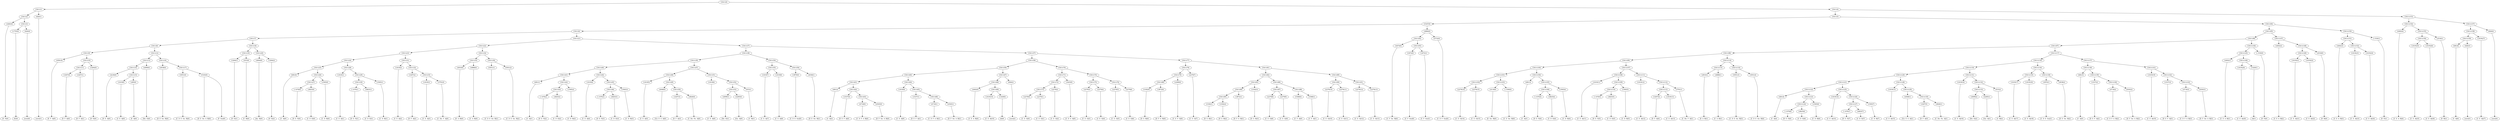 digraph sample{
"L4483(0)"->"[E  F](0)"
"L1755(0)"->"[E](0)"
"L826(0)"->"[rest](0)"
"L5411(3)"->"L1755(0)"
"L5411(3)"->"L826(0)"
"L5411(2)"->"L4483(0)"
"L5411(2)"->"L5411(3)"
"L826(1)"->"[rest](1)"
"L5411(1)"->"L5411(2)"
"L5411(1)"->"L826(1)"
"L4581(0)"->"[E  F  A](0)"
"L3207(0)"->"[D  F  A](0)"
"L3207(1)"->"[D  F  A](1)"
"L5411(11)"->"L3207(0)"
"L5411(11)"->"L3207(1)"
"L3264(0)"->"[D  E](0)"
"L5411(10)"->"L5411(11)"
"L5411(10)"->"L3264(0)"
"L5411(9)"->"L4581(0)"
"L5411(9)"->"L5411(10)"
"L4236(0)"->"[D  E  A](0)"
"L1619(0)"->"[C  E  A](0)"
"L285(0)"->"[E  A](0)"
"L5411(15)"->"L1619(0)"
"L5411(15)"->"L285(0)"
"L5411(14)"->"L4236(0)"
"L5411(14)"->"L5411(15)"
"L4099(0)"->"[Dis  E](0)"
"L5411(13)"->"L5411(14)"
"L5411(13)"->"L4099(0)"
"L4038(0)"->"[D  E  Gis  B](0)"
"L5051(0)"->"[C  D  E  Gis  B](0)"
"L5183(0)"->"[D  E  Gis  A  B](0)"
"L5183(0)"->"[F  Gis](0)"
"L5411(17)"->"L5051(0)"
"L5411(17)"->"L5183(0)"
"L5411(16)"->"L4038(0)"
"L5411(16)"->"L5411(17)"
"L5411(12)"->"L5411(13)"
"L5411(12)"->"L5411(16)"
"L5411(8)"->"L5411(9)"
"L5411(8)"->"L5411(12)"
"L3264(1)"->"[D  E](1)"
"L915(0)"->"[C  B](0)"
"L5411(19)"->"L3264(1)"
"L5411(19)"->"L915(0)"
"L4844(0)"->"[Ais  B](0)"
"L3264(2)"->"[D  E](2)"
"L5411(20)"->"L4844(0)"
"L5411(20)"->"L3264(2)"
"L5411(18)"->"L5411(19)"
"L5411(18)"->"L5411(20)"
"L5411(7)"->"L5411(8)"
"L5411(7)"->"L5411(18)"
"L681(0)"->"[C  A](0)"
"L-1476(0)"->"[D  E  F](0)"
"L4825(0)"->"[C  D  E](0)"
"L5411(27)"->"L-1476(0)"
"L5411(27)"->"L4825(0)"
"L1945(0)"->"[C  D  B](0)"
"L5411(26)"->"L5411(27)"
"L5411(26)"->"L1945(0)"
"L5411(25)"->"L681(0)"
"L5411(25)"->"L5411(26)"
"L1619(1)"->"[C  E  A](1)"
"L-1476(1)"->"[D  E  F](1)"
"L4825(1)"->"[C  D  E](1)"
"L5411(30)"->"L-1476(1)"
"L5411(30)"->"L4825(1)"
"L1945(1)"->"[C  D  B](1)"
"L5411(29)"->"L5411(30)"
"L5411(29)"->"L1945(1)"
"L5411(28)"->"L1619(1)"
"L5411(28)"->"L5411(29)"
"L5411(24)"->"L5411(25)"
"L5411(24)"->"L5411(28)"
"L1619(2)"->"[C  E  A](2)"
"L3207(2)"->"[D  F  A](2)"
"L1619(3)"->"[C  E  A](3)"
"L3791(0)"->"[C  Dis  F  A](0)"
"L5411(33)"->"L1619(3)"
"L5411(33)"->"L3791(0)"
"L5411(32)"->"L3207(2)"
"L5411(32)"->"L5411(33)"
"L5411(31)"->"L1619(2)"
"L5411(31)"->"L5411(32)"
"L5411(23)"->"L5411(24)"
"L5411(23)"->"L5411(31)"
"L4910(0)"->"[E  A  B](0)"
"L4888(0)"->"[C  A  B](0)"
"L5411(35)"->"L4910(0)"
"L5411(35)"->"L4888(0)"
"L5051(1)"->"[C  D  E  Gis  B](1)"
"L5051(2)"->"[C  D  E  Gis  B](2)"
"L5411(36)"->"L5051(1)"
"L5411(36)"->"L5051(2)"
"L5411(34)"->"L5411(35)"
"L5411(34)"->"L5411(36)"
"L5411(22)"->"L5411(23)"
"L5411(22)"->"L5411(34)"
"L681(1)"->"[C  A](1)"
"L-1476(2)"->"[D  E  F](2)"
"L4825(2)"->"[C  D  E](2)"
"L5411(43)"->"L-1476(2)"
"L5411(43)"->"L4825(2)"
"L1945(2)"->"[C  D  B](2)"
"L5411(42)"->"L5411(43)"
"L5411(42)"->"L1945(2)"
"L5411(41)"->"L681(1)"
"L5411(41)"->"L5411(42)"
"L1619(4)"->"[C  E  A](4)"
"L-1476(3)"->"[D  E  F](3)"
"L4825(3)"->"[C  D  E](3)"
"L5411(46)"->"L-1476(3)"
"L5411(46)"->"L4825(3)"
"L1945(3)"->"[C  D  B](3)"
"L5411(45)"->"L5411(46)"
"L5411(45)"->"L1945(3)"
"L5411(44)"->"L1619(4)"
"L5411(44)"->"L5411(45)"
"L5411(40)"->"L5411(41)"
"L5411(40)"->"L5411(44)"
"L1619(5)"->"[C  E  A](5)"
"L4048(0)"->"[Cis  E  G  A](0)"
"L3207(3)"->"[D  F  A](3)"
"L4826(0)"->"[C  Dis  Fis  A](0)"
"L5411(50)"->"L3207(3)"
"L5411(50)"->"L4826(0)"
"L5411(49)"->"L4048(0)"
"L5411(49)"->"L5411(50)"
"L5411(48)"->"L1619(5)"
"L5411(48)"->"L5411(49)"
"L1619(6)"->"[C  E  A](6)"
"L4099(1)"->"[Dis  E](1)"
"L4285(0)"->"[Gis  A](0)"
"L5411(53)"->"L4099(1)"
"L5411(53)"->"L4285(0)"
"L915(1)"->"[C  B](1)"
"L5411(52)"->"L5411(53)"
"L5411(52)"->"L915(1)"
"L5411(51)"->"L1619(6)"
"L5411(51)"->"L5411(52)"
"L5411(47)"->"L5411(48)"
"L5411(47)"->"L5411(51)"
"L5411(39)"->"L5411(40)"
"L5411(39)"->"L5411(47)"
"L1619(7)"->"[C  E  A](7)"
"L1619(8)"->"[C  E  A](8)"
"L5411(55)"->"L1619(7)"
"L5411(55)"->"L1619(8)"
"L3870(0)"->"[C  D  E  Gis](0)"
"L4038(1)"->"[D  E  Gis  B](1)"
"L5411(56)"->"L3870(0)"
"L5411(56)"->"L4038(1)"
"L5411(54)"->"L5411(55)"
"L5411(54)"->"L5411(56)"
"L5411(38)"->"L5411(39)"
"L5411(38)"->"L5411(54)"
"L681(2)"->"[C  A](2)"
"L3337(0)"->"[D  E  F  A](0)"
"L4718(0)"->"[C  D  F  A  B](0)"
"L4545(0)"->"[D  F  Gis  A  B](0)"
"L5411(63)"->"L4718(0)"
"L5411(63)"->"L4545(0)"
"L5411(62)"->"L3337(0)"
"L5411(62)"->"L5411(63)"
"L5411(61)"->"L681(2)"
"L5411(61)"->"L5411(62)"
"L1619(9)"->"[C  E  A](9)"
"L3337(1)"->"[D  E  F  A](1)"
"L4718(1)"->"[C  D  F  A  B](1)"
"L4545(1)"->"[D  F  Gis  A  B](1)"
"L5411(66)"->"L4718(1)"
"L5411(66)"->"L4545(1)"
"L5411(65)"->"L3337(1)"
"L5411(65)"->"L5411(66)"
"L5411(64)"->"L1619(9)"
"L5411(64)"->"L5411(65)"
"L5411(60)"->"L5411(61)"
"L5411(60)"->"L5411(64)"
"L4402(0)"->"[C  E  A  B](0)"
"L1619(10)"->"[C  E  A](10)"
"L1429(0)"->"[A](0)"
"L5411(69)"->"L1619(10)"
"L5411(69)"->"L1429(0)"
"L5411(68)"->"L4402(0)"
"L5411(68)"->"L5411(69)"
"L826(2)"->"[rest](2)"
"L5411(67)"->"L5411(68)"
"L5411(67)"->"L826(2)"
"L5411(59)"->"L5411(60)"
"L5411(59)"->"L5411(67)"
"L2279(0)"->"[C  E  G](0)"
"L2279(1)"->"[C  E  G](1)"
"L5411(73)"->"L2279(0)"
"L5411(73)"->"L2279(1)"
"L2279(2)"->"[C  E  G](2)"
"L5411(72)"->"L5411(73)"
"L5411(72)"->"L2279(2)"
"L3425(0)"->"[C  E  G  A](0)"
"L5411(71)"->"L5411(72)"
"L5411(71)"->"L3425(0)"
"L2279(3)"->"[C  E  G](3)"
"L2279(4)"->"[C  E  G](4)"
"L5411(75)"->"L2279(3)"
"L5411(75)"->"L2279(4)"
"L2279(5)"->"[C  E  G](5)"
"L2279(6)"->"[C  E  G](6)"
"L5411(76)"->"L2279(5)"
"L5411(76)"->"L2279(6)"
"L5411(74)"->"L5411(75)"
"L5411(74)"->"L5411(76)"
"L5411(70)"->"L5411(71)"
"L5411(70)"->"L5411(74)"
"L5411(58)"->"L5411(59)"
"L5411(58)"->"L5411(70)"
"L3182(0)"->"[D  G  B](0)"
"L3872(0)"->"[D  F  G  B](0)"
"L5411(80)"->"L3182(0)"
"L5411(80)"->"L3872(0)"
"L2289(0)"->"[C  E  F  G](0)"
"L5411(79)"->"L5411(80)"
"L5411(79)"->"L2289(0)"
"L2279(7)"->"[C  E  G](7)"
"L5411(78)"->"L5411(79)"
"L5411(78)"->"L2279(7)"
"L3182(1)"->"[D  G  B](1)"
"L3182(2)"->"[D  G  B](2)"
"L5411(85)"->"L3182(1)"
"L5411(85)"->"L3182(2)"
"L3872(1)"->"[D  F  G  B](1)"
"L5411(84)"->"L5411(85)"
"L5411(84)"->"L3872(1)"
"L3182(3)"->"[D  G  B](3)"
"L5411(83)"->"L5411(84)"
"L5411(83)"->"L3182(3)"
"L2279(8)"->"[C  E  G](8)"
"L2279(9)"->"[C  E  G](9)"
"L5411(87)"->"L2279(8)"
"L5411(87)"->"L2279(9)"
"L5368(0)"->"[C  F  A](0)"
"L5368(1)"->"[C  F  A](1)"
"L5411(88)"->"L5368(0)"
"L5411(88)"->"L5368(1)"
"L5411(86)"->"L5411(87)"
"L5411(86)"->"L5411(88)"
"L5411(82)"->"L5411(83)"
"L5411(82)"->"L5411(86)"
"L2279(10)"->"[C  E  G](10)"
"L2279(11)"->"[C  E  G](11)"
"L5411(90)"->"L2279(10)"
"L5411(90)"->"L2279(11)"
"L2279(12)"->"[C  E  G](12)"
"L2279(13)"->"[C  E  G](13)"
"L5411(91)"->"L2279(12)"
"L5411(91)"->"L2279(13)"
"L5411(89)"->"L5411(90)"
"L5411(89)"->"L5411(91)"
"L5411(81)"->"L5411(82)"
"L5411(81)"->"L5411(89)"
"L5411(77)"->"L5411(78)"
"L5411(77)"->"L5411(81)"
"L5411(57)"->"L5411(58)"
"L5411(57)"->"L5411(77)"
"L5411(37)"->"L5411(38)"
"L5411(37)"->"L5411(57)"
"L5411(21)"->"L5411(22)"
"L5411(21)"->"L5411(37)"
"L5411(6)"->"L5411(7)"
"L5411(6)"->"L5411(21)"
"L4474(0)"->"[C  F  Gis  B](0)"
"L3472(0)"->"[C  F  Gis](0)"
"L3472(1)"->"[C  F  Gis](1)"
"L5411(93)"->"L3472(0)"
"L5411(93)"->"L3472(1)"
"L5411(92)"->"L4474(0)"
"L5411(92)"->"L5411(93)"
"L4732(0)"->"[C  D  F  Gis](0)"
"L4884(0)"->"L5411(92)"
"L4884(0)"->"L4732(0)"
"L5347(0)"->"L5411(6)"
"L5347(0)"->"L4884(0)"
"L2279(14)"->"[C  E  G](14)"
"L2279(15)"->"[C  E  G](15)"
"L5411(102)"->"L2279(14)"
"L5411(102)"->"L2279(15)"
"L4118(0)"->"[E  Gis  B](0)"
"L-1500(0)"->"[C  E  Gis  B](0)"
"L5411(103)"->"L4118(0)"
"L5411(103)"->"L-1500(0)"
"L5411(101)"->"L5411(102)"
"L5411(101)"->"L5411(103)"
"L681(3)"->"[C  A](3)"
"L-1476(4)"->"[D  E  F](4)"
"L4825(4)"->"[C  D  E](4)"
"L5411(106)"->"L-1476(4)"
"L5411(106)"->"L4825(4)"
"L1945(4)"->"[C  D  B](4)"
"L5411(105)"->"L5411(106)"
"L5411(105)"->"L1945(4)"
"L5411(104)"->"L681(3)"
"L5411(104)"->"L5411(105)"
"L5411(100)"->"L5411(101)"
"L5411(100)"->"L5411(104)"
"L1619(11)"->"[C  E  A](11)"
"L-1476(5)"->"[D  E  F](5)"
"L4825(5)"->"[C  D  E](5)"
"L5411(110)"->"L-1476(5)"
"L5411(110)"->"L4825(5)"
"L1945(5)"->"[C  D  B](5)"
"L5411(109)"->"L5411(110)"
"L5411(109)"->"L1945(5)"
"L5411(108)"->"L1619(11)"
"L5411(108)"->"L5411(109)"
"L1619(12)"->"[C  E  A](12)"
"L3207(4)"->"[D  F  A](4)"
"L1619(13)"->"[C  E  A](13)"
"L5411(113)"->"L3207(4)"
"L5411(113)"->"L1619(13)"
"L3791(1)"->"[C  Dis  F  A](1)"
"L5411(112)"->"L5411(113)"
"L5411(112)"->"L3791(1)"
"L5411(111)"->"L1619(12)"
"L5411(111)"->"L5411(112)"
"L5411(107)"->"L5411(108)"
"L5411(107)"->"L5411(111)"
"L5411(99)"->"L5411(100)"
"L5411(99)"->"L5411(107)"
"L4910(1)"->"[E  A  B](1)"
"L4888(1)"->"[C  A  B](1)"
"L5411(115)"->"L4910(1)"
"L5411(115)"->"L4888(1)"
"L5051(3)"->"[C  D  E  Gis  B](3)"
"L5051(4)"->"[C  D  E  Gis  B](4)"
"L5411(116)"->"L5051(3)"
"L5411(116)"->"L5051(4)"
"L5411(114)"->"L5411(115)"
"L5411(114)"->"L5411(116)"
"L5411(98)"->"L5411(99)"
"L5411(98)"->"L5411(114)"
"L681(4)"->"[C  A](4)"
"L-1476(6)"->"[D  E  F](6)"
"L4825(6)"->"[C  D  E](6)"
"L5411(124)"->"L-1476(6)"
"L5411(124)"->"L4825(6)"
"L1945(6)"->"[C  D  B](6)"
"L5411(123)"->"L5411(124)"
"L5411(123)"->"L1945(6)"
"L5411(122)"->"L681(4)"
"L5411(122)"->"L5411(123)"
"L1619(14)"->"[C  E  A](14)"
"L-1476(7)"->"[D  E  F](7)"
"L4825(7)"->"[C  D  E](7)"
"L5411(127)"->"L-1476(7)"
"L5411(127)"->"L4825(7)"
"L1945(7)"->"[C  D  B](7)"
"L5411(126)"->"L5411(127)"
"L5411(126)"->"L1945(7)"
"L5411(125)"->"L1619(14)"
"L5411(125)"->"L5411(126)"
"L5411(121)"->"L5411(122)"
"L5411(121)"->"L5411(125)"
"L1619(15)"->"[C  E  A](15)"
"L4048(1)"->"[Cis  E  G  A](1)"
"L3207(5)"->"[D  F  A](5)"
"L4826(1)"->"[C  Dis  Fis  A](1)"
"L5411(130)"->"L3207(5)"
"L5411(130)"->"L4826(1)"
"L5411(129)"->"L4048(1)"
"L5411(129)"->"L5411(130)"
"L5411(128)"->"L1619(15)"
"L5411(128)"->"L5411(129)"
"L5411(120)"->"L5411(121)"
"L5411(120)"->"L5411(128)"
"L1619(16)"->"[C  E  A](16)"
"L4099(2)"->"[Dis  E](2)"
"L4285(1)"->"[Gis  A](1)"
"L5411(133)"->"L4099(2)"
"L5411(133)"->"L4285(1)"
"L915(2)"->"[C  B](2)"
"L5411(132)"->"L5411(133)"
"L5411(132)"->"L915(2)"
"L5411(131)"->"L1619(16)"
"L5411(131)"->"L5411(132)"
"L5411(119)"->"L5411(120)"
"L5411(119)"->"L5411(131)"
"L1619(17)"->"[C  E  A](17)"
"L1619(18)"->"[C  E  A](18)"
"L5411(135)"->"L1619(17)"
"L5411(135)"->"L1619(18)"
"L3870(1)"->"[C  D  E  Gis](1)"
"L4038(2)"->"[D  E  Gis  B](2)"
"L5411(136)"->"L3870(1)"
"L5411(136)"->"L4038(2)"
"L5411(134)"->"L5411(135)"
"L5411(134)"->"L5411(136)"
"L5411(118)"->"L5411(119)"
"L5411(118)"->"L5411(134)"
"L681(5)"->"[C  A](5)"
"L3337(2)"->"[D  E  F  A](2)"
"L4718(2)"->"[C  D  F  A  B](2)"
"L4545(2)"->"[D  F  Gis  A  B](2)"
"L5411(140)"->"L4718(2)"
"L5411(140)"->"L4545(2)"
"L5411(139)"->"L3337(2)"
"L5411(139)"->"L5411(140)"
"L5411(138)"->"L681(5)"
"L5411(138)"->"L5411(139)"
"L1619(19)"->"[C  E  A](19)"
"L3337(3)"->"[D  E  F  A](3)"
"L4718(3)"->"[C  D  F  A  B](3)"
"L4545(3)"->"[D  F  Gis  A  B](3)"
"L5411(143)"->"L4718(3)"
"L5411(143)"->"L4545(3)"
"L5411(142)"->"L3337(3)"
"L5411(142)"->"L5411(143)"
"L5411(141)"->"L1619(19)"
"L5411(141)"->"L5411(142)"
"L5411(137)"->"L5411(138)"
"L5411(137)"->"L5411(141)"
"L5411(117)"->"L5411(118)"
"L5411(117)"->"L5411(137)"
"L5411(97)"->"L5411(98)"
"L5411(97)"->"L5411(117)"
"L4402(1)"->"[C  E  A  B](1)"
"L1619(20)"->"[C  E  A](20)"
"L1429(1)"->"[A](1)"
"L5411(146)"->"L1619(20)"
"L5411(146)"->"L1429(1)"
"L5411(145)"->"L4402(1)"
"L5411(145)"->"L5411(146)"
"L-1530(0)"->"[D  F](0)"
"L5411(144)"->"L5411(145)"
"L5411(144)"->"L-1530(0)"
"L5411(96)"->"L5411(97)"
"L5411(96)"->"L5411(144)"
"L4402(2)"->"[C  E  A  B](2)"
"L1619(21)"->"[C  E  A](21)"
"L1619(22)"->"[C  E  A](22)"
"L5411(149)"->"L1619(21)"
"L5411(149)"->"L1619(22)"
"L2518(0)"->"[D  B](0)"
"L5411(148)"->"L5411(149)"
"L5411(148)"->"L2518(0)"
"L5411(147)"->"L4402(2)"
"L5411(147)"->"L5411(148)"
"L5411(95)"->"L5411(96)"
"L5411(95)"->"L5411(147)"
"L4402(3)"->"[C  E  A  B](3)"
"L1619(23)"->"[C  E  A](23)"
"L1619(24)"->"[C  E  A](24)"
"L5411(152)"->"L1619(23)"
"L5411(152)"->"L1619(24)"
"L5411(151)"->"L4402(3)"
"L5411(151)"->"L5411(152)"
"L-1530(1)"->"[D  F](1)"
"L5411(150)"->"L5411(151)"
"L5411(150)"->"L-1530(1)"
"L5411(94)"->"L5411(95)"
"L5411(94)"->"L5411(150)"
"L5411(5)"->"L5347(0)"
"L5411(5)"->"L5411(94)"
"L4402(4)"->"[C  E  A  B](4)"
"L1619(25)"->"[C  E  A](25)"
"L1619(26)"->"[C  E  A](26)"
"L5411(156)"->"L1619(25)"
"L5411(156)"->"L1619(26)"
"L2518(1)"->"[D  B](1)"
"L5411(155)"->"L5411(156)"
"L5411(155)"->"L2518(1)"
"L5411(154)"->"L4402(4)"
"L5411(154)"->"L5411(155)"
"L681(6)"->"[C  A](6)"
"L826(3)"->"[rest](3)"
"L5411(159)"->"L681(6)"
"L5411(159)"->"L826(3)"
"L1619(27)"->"[C  E  A](27)"
"L5411(158)"->"L5411(159)"
"L5411(158)"->"L1619(27)"
"L826(4)"->"[rest](4)"
"L5411(157)"->"L5411(158)"
"L5411(157)"->"L826(4)"
"L5411(153)"->"L5411(154)"
"L5411(153)"->"L5411(157)"
"L5411(4)"->"L5411(5)"
"L5411(4)"->"L5411(153)"
"L5411(0)"->"L5411(1)"
"L5411(0)"->"L5411(4)"
{rank = min; "L5411(0)"}
{rank = same; "L5411(1)"; "L5411(4)";}
{rank = same; "L5411(2)"; "L826(1)"; "L5411(5)"; "L5411(153)";}
{rank = same; "L4483(0)"; "L5411(3)"; "L5347(0)"; "L5411(94)"; "L5411(154)"; "L5411(157)";}
{rank = same; "L1755(0)"; "L826(0)"; "L5411(6)"; "L4884(0)"; "L5411(95)"; "L5411(150)"; "L4402(4)"; "L5411(155)"; "L5411(158)"; "L826(4)";}
{rank = same; "L5411(7)"; "L5411(21)"; "L5411(92)"; "L4732(0)"; "L5411(96)"; "L5411(147)"; "L5411(151)"; "L-1530(1)"; "L5411(156)"; "L2518(1)"; "L5411(159)"; "L1619(27)";}
{rank = same; "L5411(8)"; "L5411(18)"; "L5411(22)"; "L5411(37)"; "L4474(0)"; "L5411(93)"; "L5411(97)"; "L5411(144)"; "L4402(2)"; "L5411(148)"; "L4402(3)"; "L5411(152)"; "L1619(25)"; "L1619(26)"; "L681(6)"; "L826(3)";}
{rank = same; "L5411(9)"; "L5411(12)"; "L5411(19)"; "L5411(20)"; "L5411(23)"; "L5411(34)"; "L5411(38)"; "L5411(57)"; "L3472(0)"; "L3472(1)"; "L5411(98)"; "L5411(117)"; "L5411(145)"; "L-1530(0)"; "L5411(149)"; "L2518(0)"; "L1619(23)"; "L1619(24)";}
{rank = same; "L4581(0)"; "L5411(10)"; "L5411(13)"; "L5411(16)"; "L3264(1)"; "L915(0)"; "L4844(0)"; "L3264(2)"; "L5411(24)"; "L5411(31)"; "L5411(35)"; "L5411(36)"; "L5411(39)"; "L5411(54)"; "L5411(58)"; "L5411(77)"; "L5411(99)"; "L5411(114)"; "L5411(118)"; "L5411(137)"; "L4402(1)"; "L5411(146)"; "L1619(21)"; "L1619(22)";}
{rank = same; "L5411(11)"; "L3264(0)"; "L5411(14)"; "L4099(0)"; "L4038(0)"; "L5411(17)"; "L5411(25)"; "L5411(28)"; "L1619(2)"; "L5411(32)"; "L4910(0)"; "L4888(0)"; "L5051(1)"; "L5051(2)"; "L5411(40)"; "L5411(47)"; "L5411(55)"; "L5411(56)"; "L5411(59)"; "L5411(70)"; "L5411(78)"; "L5411(81)"; "L5411(100)"; "L5411(107)"; "L5411(115)"; "L5411(116)"; "L5411(119)"; "L5411(134)"; "L5411(138)"; "L5411(141)"; "L1619(20)"; "L1429(1)";}
{rank = same; "L3207(0)"; "L3207(1)"; "L4236(0)"; "L5411(15)"; "L5051(0)"; "L5183(0)"; "L681(0)"; "L5411(26)"; "L1619(1)"; "L5411(29)"; "L3207(2)"; "L5411(33)"; "L5411(41)"; "L5411(44)"; "L5411(48)"; "L5411(51)"; "L1619(7)"; "L1619(8)"; "L3870(0)"; "L4038(1)"; "L5411(60)"; "L5411(67)"; "L5411(71)"; "L5411(74)"; "L5411(79)"; "L2279(7)"; "L5411(82)"; "L5411(89)"; "L5411(101)"; "L5411(104)"; "L5411(108)"; "L5411(111)"; "L4910(1)"; "L4888(1)"; "L5051(3)"; "L5051(4)"; "L5411(120)"; "L5411(131)"; "L5411(135)"; "L5411(136)"; "L681(5)"; "L5411(139)"; "L1619(19)"; "L5411(142)";}
{rank = same; "L1619(0)"; "L285(0)"; "L5411(27)"; "L1945(0)"; "L5411(30)"; "L1945(1)"; "L1619(3)"; "L3791(0)"; "L681(1)"; "L5411(42)"; "L1619(4)"; "L5411(45)"; "L1619(5)"; "L5411(49)"; "L1619(6)"; "L5411(52)"; "L5411(61)"; "L5411(64)"; "L5411(68)"; "L826(2)"; "L5411(72)"; "L3425(0)"; "L5411(75)"; "L5411(76)"; "L5411(80)"; "L2289(0)"; "L5411(83)"; "L5411(86)"; "L5411(90)"; "L5411(91)"; "L5411(102)"; "L5411(103)"; "L681(3)"; "L5411(105)"; "L1619(11)"; "L5411(109)"; "L1619(12)"; "L5411(112)"; "L5411(121)"; "L5411(128)"; "L1619(16)"; "L5411(132)"; "L1619(17)"; "L1619(18)"; "L3870(1)"; "L4038(2)"; "L3337(2)"; "L5411(140)"; "L3337(3)"; "L5411(143)";}
{rank = same; "L-1476(0)"; "L4825(0)"; "L-1476(1)"; "L4825(1)"; "L5411(43)"; "L1945(2)"; "L5411(46)"; "L1945(3)"; "L4048(0)"; "L5411(50)"; "L5411(53)"; "L915(1)"; "L681(2)"; "L5411(62)"; "L1619(9)"; "L5411(65)"; "L4402(0)"; "L5411(69)"; "L5411(73)"; "L2279(2)"; "L2279(3)"; "L2279(4)"; "L2279(5)"; "L2279(6)"; "L3182(0)"; "L3872(0)"; "L5411(84)"; "L3182(3)"; "L5411(87)"; "L5411(88)"; "L2279(10)"; "L2279(11)"; "L2279(12)"; "L2279(13)"; "L2279(14)"; "L2279(15)"; "L4118(0)"; "L-1500(0)"; "L5411(106)"; "L1945(4)"; "L5411(110)"; "L1945(5)"; "L5411(113)"; "L3791(1)"; "L5411(122)"; "L5411(125)"; "L1619(15)"; "L5411(129)"; "L5411(133)"; "L915(2)"; "L4718(2)"; "L4545(2)"; "L4718(3)"; "L4545(3)";}
{rank = same; "L-1476(2)"; "L4825(2)"; "L-1476(3)"; "L4825(3)"; "L3207(3)"; "L4826(0)"; "L4099(1)"; "L4285(0)"; "L3337(0)"; "L5411(63)"; "L3337(1)"; "L5411(66)"; "L1619(10)"; "L1429(0)"; "L2279(0)"; "L2279(1)"; "L5411(85)"; "L3872(1)"; "L2279(8)"; "L2279(9)"; "L5368(0)"; "L5368(1)"; "L-1476(4)"; "L4825(4)"; "L-1476(5)"; "L4825(5)"; "L3207(4)"; "L1619(13)"; "L681(4)"; "L5411(123)"; "L1619(14)"; "L5411(126)"; "L4048(1)"; "L5411(130)"; "L4099(2)"; "L4285(1)";}
{rank = same; "L4718(0)"; "L4545(0)"; "L4718(1)"; "L4545(1)"; "L3182(1)"; "L3182(2)"; "L5411(124)"; "L1945(6)"; "L5411(127)"; "L1945(7)"; "L3207(5)"; "L4826(1)";}
{rank = same; "L-1476(6)"; "L4825(6)"; "L-1476(7)"; "L4825(7)";}
{rank = max; "[A](0)"; "[A](1)"; "[Ais  B](0)"; "[C  A  B](0)"; "[C  A  B](1)"; "[C  A](0)"; "[C  A](1)"; "[C  A](2)"; "[C  A](3)"; "[C  A](4)"; "[C  A](5)"; "[C  A](6)"; "[C  B](0)"; "[C  B](1)"; "[C  B](2)"; "[C  D  B](0)"; "[C  D  B](1)"; "[C  D  B](2)"; "[C  D  B](3)"; "[C  D  B](4)"; "[C  D  B](5)"; "[C  D  B](6)"; "[C  D  B](7)"; "[C  D  E  Gis  B](0)"; "[C  D  E  Gis  B](1)"; "[C  D  E  Gis  B](2)"; "[C  D  E  Gis  B](3)"; "[C  D  E  Gis  B](4)"; "[C  D  E  Gis](0)"; "[C  D  E  Gis](1)"; "[C  D  E](0)"; "[C  D  E](1)"; "[C  D  E](2)"; "[C  D  E](3)"; "[C  D  E](4)"; "[C  D  E](5)"; "[C  D  E](6)"; "[C  D  E](7)"; "[C  D  F  A  B](0)"; "[C  D  F  A  B](1)"; "[C  D  F  A  B](2)"; "[C  D  F  A  B](3)"; "[C  D  F  Gis](0)"; "[C  Dis  F  A](0)"; "[C  Dis  F  A](1)"; "[C  Dis  Fis  A](0)"; "[C  Dis  Fis  A](1)"; "[C  E  A  B](0)"; "[C  E  A  B](1)"; "[C  E  A  B](2)"; "[C  E  A  B](3)"; "[C  E  A  B](4)"; "[C  E  A](0)"; "[C  E  A](1)"; "[C  E  A](10)"; "[C  E  A](11)"; "[C  E  A](12)"; "[C  E  A](13)"; "[C  E  A](14)"; "[C  E  A](15)"; "[C  E  A](16)"; "[C  E  A](17)"; "[C  E  A](18)"; "[C  E  A](19)"; "[C  E  A](2)"; "[C  E  A](20)"; "[C  E  A](21)"; "[C  E  A](22)"; "[C  E  A](23)"; "[C  E  A](24)"; "[C  E  A](25)"; "[C  E  A](26)"; "[C  E  A](27)"; "[C  E  A](3)"; "[C  E  A](4)"; "[C  E  A](5)"; "[C  E  A](6)"; "[C  E  A](7)"; "[C  E  A](8)"; "[C  E  A](9)"; "[C  E  F  G](0)"; "[C  E  G  A](0)"; "[C  E  G](0)"; "[C  E  G](1)"; "[C  E  G](10)"; "[C  E  G](11)"; "[C  E  G](12)"; "[C  E  G](13)"; "[C  E  G](14)"; "[C  E  G](15)"; "[C  E  G](2)"; "[C  E  G](3)"; "[C  E  G](4)"; "[C  E  G](5)"; "[C  E  G](6)"; "[C  E  G](7)"; "[C  E  G](8)"; "[C  E  G](9)"; "[C  E  Gis  B](0)"; "[C  F  A](0)"; "[C  F  A](1)"; "[C  F  Gis  B](0)"; "[C  F  Gis](0)"; "[C  F  Gis](1)"; "[Cis  E  G  A](0)"; "[Cis  E  G  A](1)"; "[D  B](0)"; "[D  B](1)"; "[D  E  A](0)"; "[D  E  F  A](0)"; "[D  E  F  A](1)"; "[D  E  F  A](2)"; "[D  E  F  A](3)"; "[D  E  F](0)"; "[D  E  F](1)"; "[D  E  F](2)"; "[D  E  F](3)"; "[D  E  F](4)"; "[D  E  F](5)"; "[D  E  F](6)"; "[D  E  F](7)"; "[D  E  Gis  A  B](0)"; "[D  E  Gis  B](0)"; "[D  E  Gis  B](1)"; "[D  E  Gis  B](2)"; "[D  E](0)"; "[D  E](1)"; "[D  E](2)"; "[D  F  A](0)"; "[D  F  A](1)"; "[D  F  A](2)"; "[D  F  A](3)"; "[D  F  A](4)"; "[D  F  A](5)"; "[D  F  G  B](0)"; "[D  F  G  B](1)"; "[D  F  Gis  A  B](0)"; "[D  F  Gis  A  B](1)"; "[D  F  Gis  A  B](2)"; "[D  F  Gis  A  B](3)"; "[D  F](0)"; "[D  F](1)"; "[D  G  B](0)"; "[D  G  B](1)"; "[D  G  B](2)"; "[D  G  B](3)"; "[Dis  E](0)"; "[Dis  E](1)"; "[Dis  E](2)"; "[E  A  B](0)"; "[E  A  B](1)"; "[E  A](0)"; "[E  F  A](0)"; "[E  F](0)"; "[E  Gis  B](0)"; "[E](0)"; "[F  Gis](0)"; "[Gis  A](0)"; "[Gis  A](1)"; "[rest](0)"; "[rest](1)"; "[rest](2)"; "[rest](3)"; "[rest](4)";}
}
